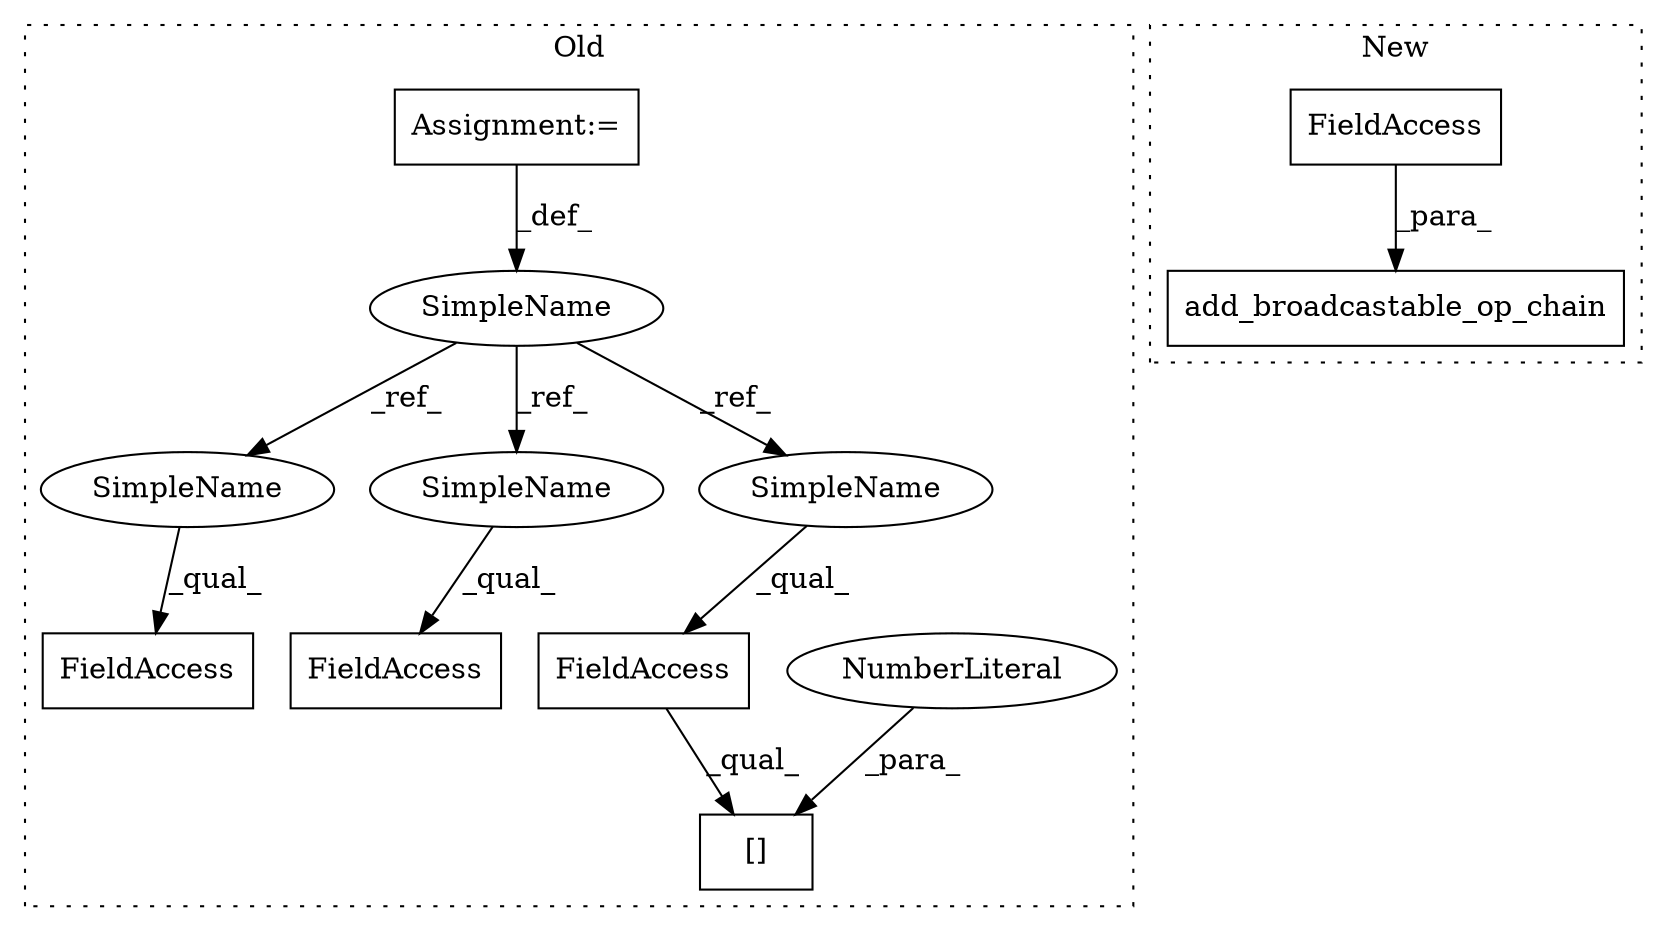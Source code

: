 digraph G {
subgraph cluster0 {
1 [label="[]" a="2" s="26854,26868" l="13,1" shape="box"];
3 [label="NumberLiteral" a="34" s="26867" l="1" shape="ellipse"];
5 [label="FieldAccess" a="22" s="26854" l="12" shape="box"];
6 [label="SimpleName" a="42" s="26720" l="4" shape="ellipse"];
7 [label="FieldAccess" a="22" s="26832" l="9" shape="box"];
8 [label="FieldAccess" a="22" s="26842" l="11" shape="box"];
9 [label="Assignment:=" a="7" s="26720" l="4" shape="box"];
10 [label="SimpleName" a="42" s="26842" l="4" shape="ellipse"];
11 [label="SimpleName" a="42" s="26832" l="4" shape="ellipse"];
12 [label="SimpleName" a="42" s="26854" l="4" shape="ellipse"];
label = "Old";
style="dotted";
}
subgraph cluster1 {
2 [label="add_broadcastable_op_chain" a="32" s="37419,37497" l="27,1" shape="box"];
4 [label="FieldAccess" a="22" s="37463" l="34" shape="box"];
label = "New";
style="dotted";
}
3 -> 1 [label="_para_"];
4 -> 2 [label="_para_"];
5 -> 1 [label="_qual_"];
6 -> 11 [label="_ref_"];
6 -> 12 [label="_ref_"];
6 -> 10 [label="_ref_"];
9 -> 6 [label="_def_"];
10 -> 8 [label="_qual_"];
11 -> 7 [label="_qual_"];
12 -> 5 [label="_qual_"];
}